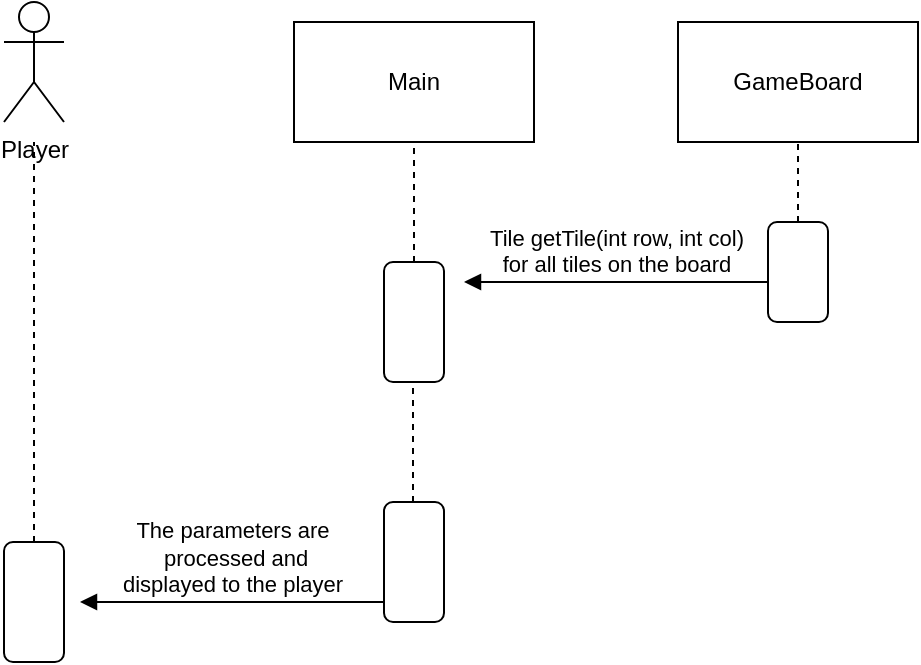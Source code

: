 <mxfile version="21.0.8" type="device"><diagram name="Page-1" id="SAD4a859p_9NZgrFgGGl"><mxGraphModel dx="880" dy="391" grid="1" gridSize="10" guides="1" tooltips="1" connect="1" arrows="1" fold="1" page="1" pageScale="1" pageWidth="827" pageHeight="1169" math="0" shadow="0"><root><mxCell id="0"/><mxCell id="1" parent="0"/><mxCell id="GKB1TmgERwPMZaG5YS1b-31" value="Main" style="rounded=0;whiteSpace=wrap;html=1;" parent="1" vertex="1"><mxGeometry x="345" y="190" width="120" height="60" as="geometry"/></mxCell><mxCell id="GKB1TmgERwPMZaG5YS1b-32" value="GameBoard" style="rounded=0;whiteSpace=wrap;html=1;" parent="1" vertex="1"><mxGeometry x="537" y="190" width="120" height="60" as="geometry"/></mxCell><mxCell id="GKB1TmgERwPMZaG5YS1b-34" value="" style="endArrow=none;dashed=1;html=1;rounded=0;exitX=0.5;exitY=0;exitDx=0;exitDy=0;" parent="1" source="GKB1TmgERwPMZaG5YS1b-60" edge="1"><mxGeometry width="50" height="50" relative="1" as="geometry"><mxPoint x="216" y="310" as="sourcePoint"/><mxPoint x="215" y="250" as="targetPoint"/></mxGeometry></mxCell><mxCell id="GKB1TmgERwPMZaG5YS1b-36" value="Player" style="shape=umlActor;verticalLabelPosition=bottom;verticalAlign=top;html=1;" parent="1" vertex="1"><mxGeometry x="200" y="180" width="30" height="60" as="geometry"/></mxCell><mxCell id="GKB1TmgERwPMZaG5YS1b-37" value="" style="rounded=1;whiteSpace=wrap;html=1;" parent="1" vertex="1"><mxGeometry x="390" y="310" width="30" height="60" as="geometry"/></mxCell><mxCell id="GKB1TmgERwPMZaG5YS1b-38" value="" style="endArrow=none;dashed=1;html=1;rounded=0;exitX=0.5;exitY=0;exitDx=0;exitDy=0;" parent="1" source="GKB1TmgERwPMZaG5YS1b-37" edge="1"><mxGeometry width="50" height="50" relative="1" as="geometry"><mxPoint x="355" y="300" as="sourcePoint"/><mxPoint x="405" y="250" as="targetPoint"/></mxGeometry></mxCell><mxCell id="GKB1TmgERwPMZaG5YS1b-39" value="" style="rounded=1;whiteSpace=wrap;html=1;" parent="1" vertex="1"><mxGeometry x="582" y="290" width="30" height="50" as="geometry"/></mxCell><mxCell id="GKB1TmgERwPMZaG5YS1b-40" value="" style="endArrow=none;dashed=1;html=1;rounded=0;exitX=0.5;exitY=0;exitDx=0;exitDy=0;" parent="1" source="GKB1TmgERwPMZaG5YS1b-39" edge="1"><mxGeometry width="50" height="50" relative="1" as="geometry"><mxPoint x="547" y="300" as="sourcePoint"/><mxPoint x="597" y="250" as="targetPoint"/></mxGeometry></mxCell><mxCell id="GKB1TmgERwPMZaG5YS1b-59" value="Tile getTile(int row, int col) &lt;br&gt;for all tiles on the board" style="html=1;verticalAlign=bottom;endArrow=block;edgeStyle=elbowEdgeStyle;elbow=vertical;curved=0;rounded=0;" parent="1" edge="1"><mxGeometry width="80" relative="1" as="geometry"><mxPoint x="582" y="320" as="sourcePoint"/><mxPoint x="430" y="320" as="targetPoint"/><mxPoint as="offset"/></mxGeometry></mxCell><mxCell id="GKB1TmgERwPMZaG5YS1b-60" value="" style="rounded=1;whiteSpace=wrap;html=1;" parent="1" vertex="1"><mxGeometry x="200" y="450" width="30" height="60" as="geometry"/></mxCell><mxCell id="GKB1TmgERwPMZaG5YS1b-61" value="" style="endArrow=none;dashed=1;html=1;rounded=0;exitX=0.5;exitY=0;exitDx=0;exitDy=0;" parent="1" edge="1"><mxGeometry width="50" height="50" relative="1" as="geometry"><mxPoint x="404.5" y="430" as="sourcePoint"/><mxPoint x="404.5" y="370" as="targetPoint"/></mxGeometry></mxCell><mxCell id="GKB1TmgERwPMZaG5YS1b-62" value="" style="rounded=1;whiteSpace=wrap;html=1;" parent="1" vertex="1"><mxGeometry x="390" y="430" width="30" height="60" as="geometry"/></mxCell><mxCell id="GKB1TmgERwPMZaG5YS1b-63" value="&lt;div&gt;The parameters are&lt;/div&gt;&lt;div&gt;&amp;nbsp;processed and&lt;/div&gt;displayed to the player" style="html=1;verticalAlign=bottom;endArrow=block;edgeStyle=elbowEdgeStyle;elbow=vertical;curved=0;rounded=0;" parent="1" edge="1"><mxGeometry width="80" relative="1" as="geometry"><mxPoint x="390" y="480" as="sourcePoint"/><mxPoint x="238" y="480" as="targetPoint"/><mxPoint as="offset"/></mxGeometry></mxCell></root></mxGraphModel></diagram></mxfile>